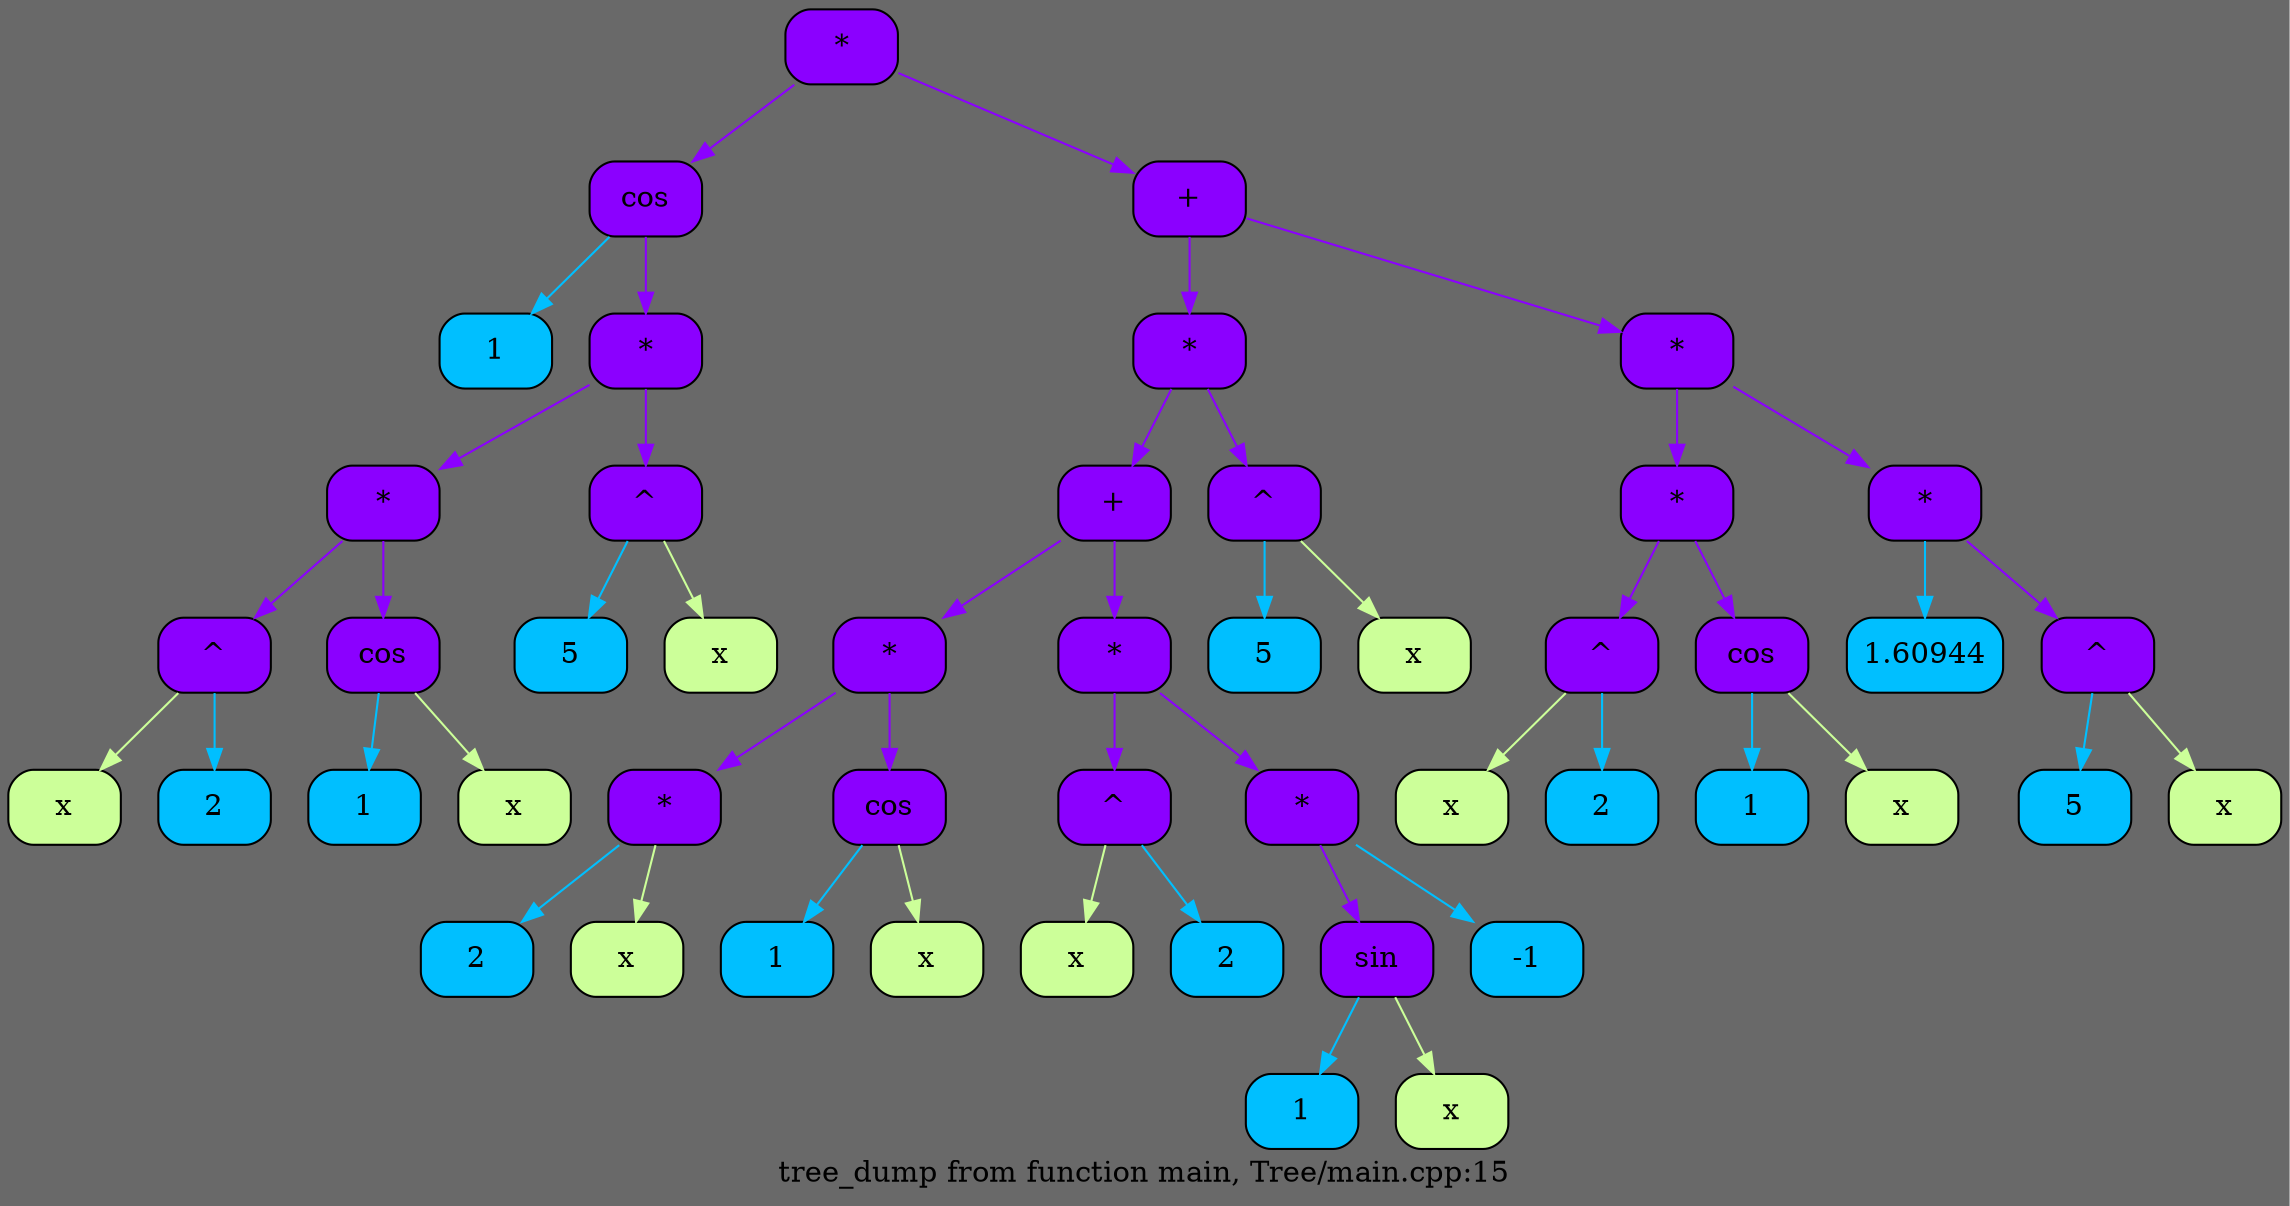 digraph List {
	rankdir = HR;
	bgcolor = "#696969";
	node0 [shape = Mrecord, style = filled, fillcolor = "#8B00FF", label = "{*}"];
	node1 [shape = Mrecord, style = filled, fillcolor = "#8B00FF", label = "{cos}"];
	node0 -> node1 [color = "#8B00FF"];
	node2 [shape = Mrecord, style = filled, fillcolor = "#00BFFF", label = "{1}"];
	node1 -> node2 [color = "#00BFFF"];
	node3 [shape = Mrecord, style = filled, fillcolor = "#8B00FF", label = "{*}"];
	node1 -> node3 [color = "#8B00FF"];
	node4 [shape = Mrecord, style = filled, fillcolor = "#8B00FF", label = "{*}"];
	node3 -> node4 [color = "#8B00FF"];
	node5 [shape = Mrecord, style = filled, fillcolor = "#8B00FF", label = "{^}"];
	node4 -> node5 [color = "#8B00FF"];
	node6 [shape = Mrecord, style = filled, fillcolor = "#ccff99", label = "{x}"];
	node5 -> node6 [color = "#ccff99"];
	node7 [shape = Mrecord, style = filled, fillcolor = "#00BFFF", label = "{2}"];
	node5 -> node7 [color = "#00BFFF"];
	node8 [shape = Mrecord, style = filled, fillcolor = "#8B00FF", label = "{cos}"];
	node4 -> node8 [color = "#8B00FF"];
	node9 [shape = Mrecord, style = filled, fillcolor = "#00BFFF", label = "{1}"];
	node8 -> node9 [color = "#00BFFF"];
	node10 [shape = Mrecord, style = filled, fillcolor = "#ccff99", label = "{x}"];
	node8 -> node10 [color = "#ccff99"];
	node11 [shape = Mrecord, style = filled, fillcolor = "#8B00FF", label = "{^}"];
	node3 -> node11 [color = "#8B00FF"];
	node12 [shape = Mrecord, style = filled, fillcolor = "#00BFFF", label = "{5}"];
	node11 -> node12 [color = "#00BFFF"];
	node13 [shape = Mrecord, style = filled, fillcolor = "#ccff99", label = "{x}"];
	node11 -> node13 [color = "#ccff99"];
	node14 [shape = Mrecord, style = filled, fillcolor = "#8B00FF", label = "{+}"];
	node0 -> node14 [color = "#8B00FF"];
	node15 [shape = Mrecord, style = filled, fillcolor = "#8B00FF", label = "{*}"];
	node14 -> node15 [color = "#8B00FF"];
	node16 [shape = Mrecord, style = filled, fillcolor = "#8B00FF", label = "{+}"];
	node15 -> node16 [color = "#8B00FF"];
	node17 [shape = Mrecord, style = filled, fillcolor = "#8B00FF", label = "{*}"];
	node16 -> node17 [color = "#8B00FF"];
	node18 [shape = Mrecord, style = filled, fillcolor = "#8B00FF", label = "{*}"];
	node17 -> node18 [color = "#8B00FF"];
	node19 [shape = Mrecord, style = filled, fillcolor = "#00BFFF", label = "{2}"];
	node18 -> node19 [color = "#00BFFF"];
	node20 [shape = Mrecord, style = filled, fillcolor = "#ccff99", label = "{x}"];
	node18 -> node20 [color = "#ccff99"];
	node21 [shape = Mrecord, style = filled, fillcolor = "#8B00FF", label = "{cos}"];
	node17 -> node21 [color = "#8B00FF"];
	node22 [shape = Mrecord, style = filled, fillcolor = "#00BFFF", label = "{1}"];
	node21 -> node22 [color = "#00BFFF"];
	node23 [shape = Mrecord, style = filled, fillcolor = "#ccff99", label = "{x}"];
	node21 -> node23 [color = "#ccff99"];
	node24 [shape = Mrecord, style = filled, fillcolor = "#8B00FF", label = "{*}"];
	node16 -> node24 [color = "#8B00FF"];
	node25 [shape = Mrecord, style = filled, fillcolor = "#8B00FF", label = "{^}"];
	node24 -> node25 [color = "#8B00FF"];
	node26 [shape = Mrecord, style = filled, fillcolor = "#ccff99", label = "{x}"];
	node25 -> node26 [color = "#ccff99"];
	node27 [shape = Mrecord, style = filled, fillcolor = "#00BFFF", label = "{2}"];
	node25 -> node27 [color = "#00BFFF"];
	node28 [shape = Mrecord, style = filled, fillcolor = "#8B00FF", label = "{*}"];
	node24 -> node28 [color = "#8B00FF"];
	node29 [shape = Mrecord, style = filled, fillcolor = "#8B00FF", label = "{sin}"];
	node28 -> node29 [color = "#8B00FF"];
	node30 [shape = Mrecord, style = filled, fillcolor = "#00BFFF", label = "{1}"];
	node29 -> node30 [color = "#00BFFF"];
	node31 [shape = Mrecord, style = filled, fillcolor = "#ccff99", label = "{x}"];
	node29 -> node31 [color = "#ccff99"];
	node32 [shape = Mrecord, style = filled, fillcolor = "#00BFFF", label = "{-1}"];
	node28 -> node32 [color = "#00BFFF"];
	node33 [shape = Mrecord, style = filled, fillcolor = "#8B00FF", label = "{^}"];
	node15 -> node33 [color = "#8B00FF"];
	node34 [shape = Mrecord, style = filled, fillcolor = "#00BFFF", label = "{5}"];
	node33 -> node34 [color = "#00BFFF"];
	node35 [shape = Mrecord, style = filled, fillcolor = "#ccff99", label = "{x}"];
	node33 -> node35 [color = "#ccff99"];
	node36 [shape = Mrecord, style = filled, fillcolor = "#8B00FF", label = "{*}"];
	node14 -> node36 [color = "#8B00FF"];
	node37 [shape = Mrecord, style = filled, fillcolor = "#8B00FF", label = "{*}"];
	node36 -> node37 [color = "#8B00FF"];
	node38 [shape = Mrecord, style = filled, fillcolor = "#8B00FF", label = "{^}"];
	node37 -> node38 [color = "#8B00FF"];
	node39 [shape = Mrecord, style = filled, fillcolor = "#ccff99", label = "{x}"];
	node38 -> node39 [color = "#ccff99"];
	node40 [shape = Mrecord, style = filled, fillcolor = "#00BFFF", label = "{2}"];
	node38 -> node40 [color = "#00BFFF"];
	node41 [shape = Mrecord, style = filled, fillcolor = "#8B00FF", label = "{cos}"];
	node37 -> node41 [color = "#8B00FF"];
	node42 [shape = Mrecord, style = filled, fillcolor = "#00BFFF", label = "{1}"];
	node41 -> node42 [color = "#00BFFF"];
	node43 [shape = Mrecord, style = filled, fillcolor = "#ccff99", label = "{x}"];
	node41 -> node43 [color = "#ccff99"];
	node44 [shape = Mrecord, style = filled, fillcolor = "#8B00FF", label = "{*}"];
	node36 -> node44 [color = "#8B00FF"];
	node45 [shape = Mrecord, style = filled, fillcolor = "#00BFFF", label = "{1.60944}"];
	node44 -> node45 [color = "#00BFFF"];
	node46 [shape = Mrecord, style = filled, fillcolor = "#8B00FF", label = "{^}"];
	node44 -> node46 [color = "#8B00FF"];
	node47 [shape = Mrecord, style = filled, fillcolor = "#00BFFF", label = "{5}"];
	node46 -> node47 [color = "#00BFFF"];
	node48 [shape = Mrecord, style = filled, fillcolor = "#ccff99", label = "{x}"];
	node46 -> node48 [color = "#ccff99"];
	label = "tree_dump from function main, Tree/main.cpp:15";}

